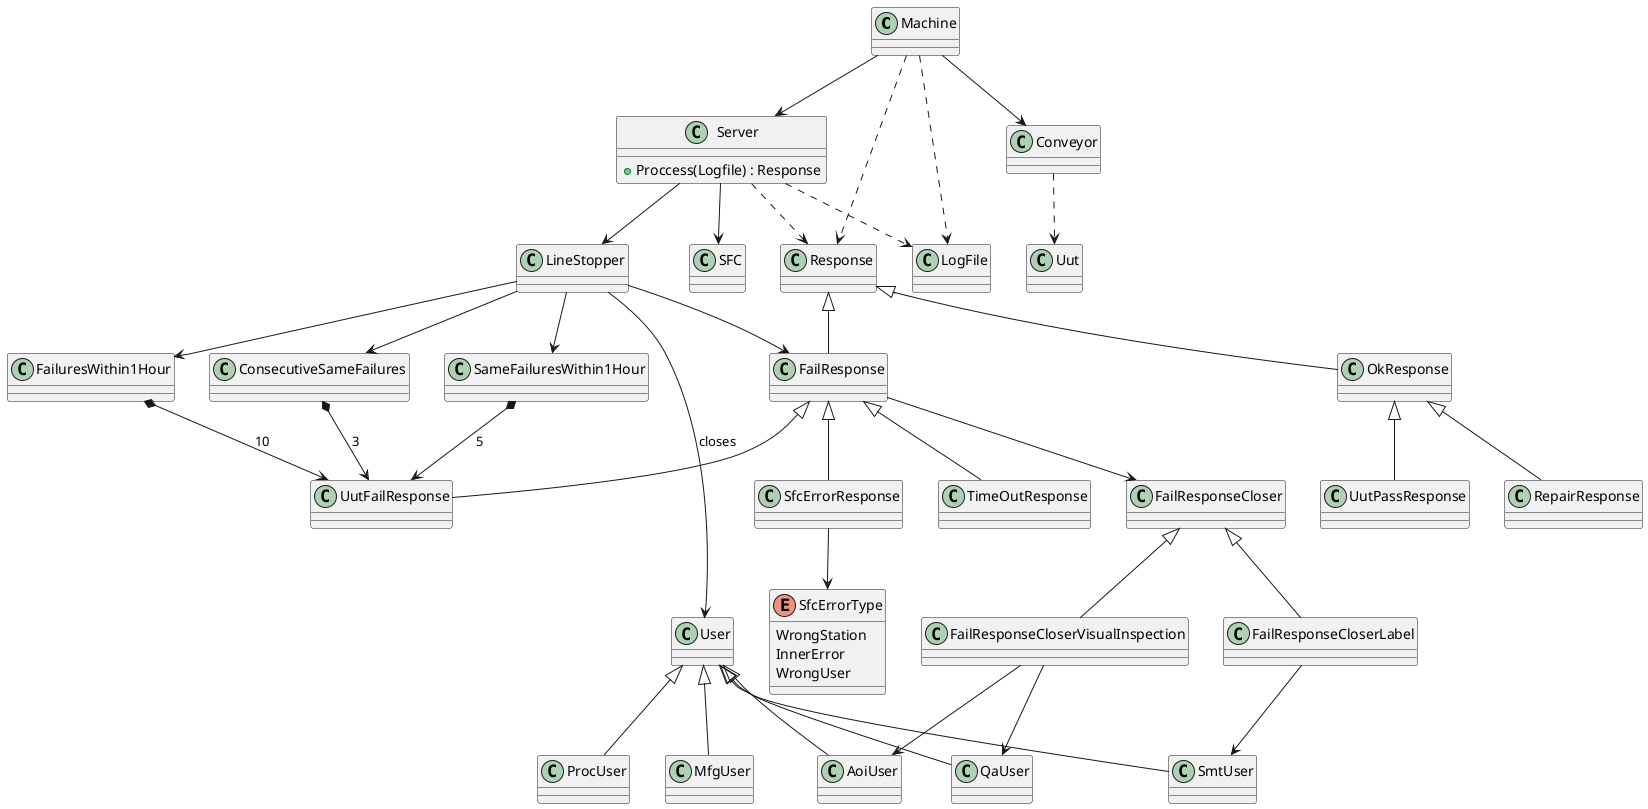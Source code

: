 @startuml domain
class Machine{}
Machine --> Server
Machine ..> LogFile
Machine ..> Response
Machine --> Conveyor

class Conveyor{}
Conveyor ..> Uut

class Server{
    + Proccess(Logfile) : Response
}
Server --> SFC
Server --> LineStopper
Server ..> LogFile
Server ..> Response

class Response{}
Response <|-- FailResponse
Response <|-- OkResponse

OkResponse <|-- UutPassResponse
OkResponse <|-- RepairResponse


class FailResponse {}
FailResponse <|-- UutFailResponse
FailResponse <|-- SfcErrorResponse
FailResponse <|-- TimeOutResponse
FailResponse --> FailResponseCloser

class FailResponseCloser{}
FailResponseCloser <|-- FailResponseCloserLabel
FailResponseCloser <|-- FailResponseCloserVisualInspection

FailResponseCloserLabel --> SmtUser

FailResponseCloserVisualInspection --> QaUser
FailResponseCloserVisualInspection --> AoiUser

SfcErrorResponse --> SfcErrorType

enum SfcErrorType{
    WrongStation
    InnerError
    WrongUser
}

class LineStopper{}
LineStopper -->  ConsecutiveSameFailures
LineStopper -->  SameFailuresWithin1Hour
LineStopper -->  FailuresWithin1Hour
LineStopper -->  FailResponse
LineStopper -->  User: closes

ConsecutiveSameFailures *--> UutFailResponse : 3
SameFailuresWithin1Hour *--> UutFailResponse : 5
FailuresWithin1Hour *--> UutFailResponse : 10

class User{}
User <|-- AoiUser
User <|-- SmtUser
User <|-- QaUser
User <|-- ProcUser
User <|-- MfgUser

@enduml